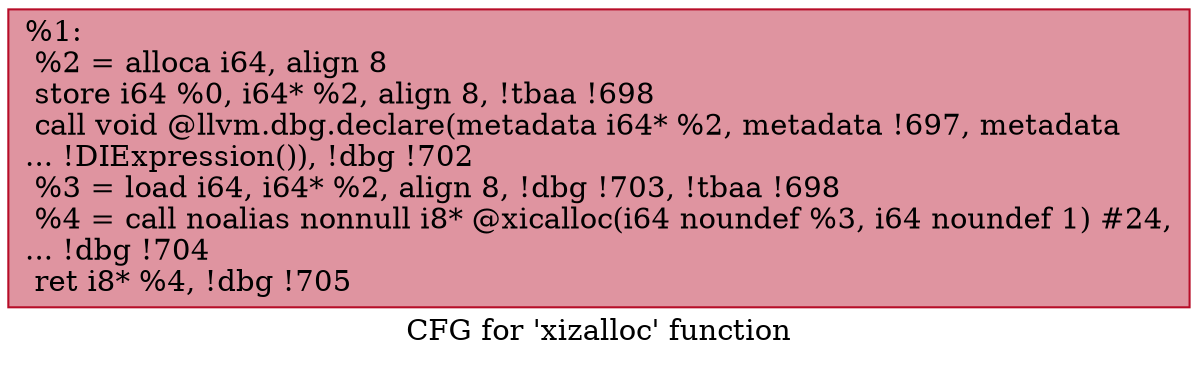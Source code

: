 digraph "CFG for 'xizalloc' function" {
	label="CFG for 'xizalloc' function";

	Node0xb03ff0 [shape=record,color="#b70d28ff", style=filled, fillcolor="#b70d2870",label="{%1:\l  %2 = alloca i64, align 8\l  store i64 %0, i64* %2, align 8, !tbaa !698\l  call void @llvm.dbg.declare(metadata i64* %2, metadata !697, metadata\l... !DIExpression()), !dbg !702\l  %3 = load i64, i64* %2, align 8, !dbg !703, !tbaa !698\l  %4 = call noalias nonnull i8* @xicalloc(i64 noundef %3, i64 noundef 1) #24,\l... !dbg !704\l  ret i8* %4, !dbg !705\l}"];
}
